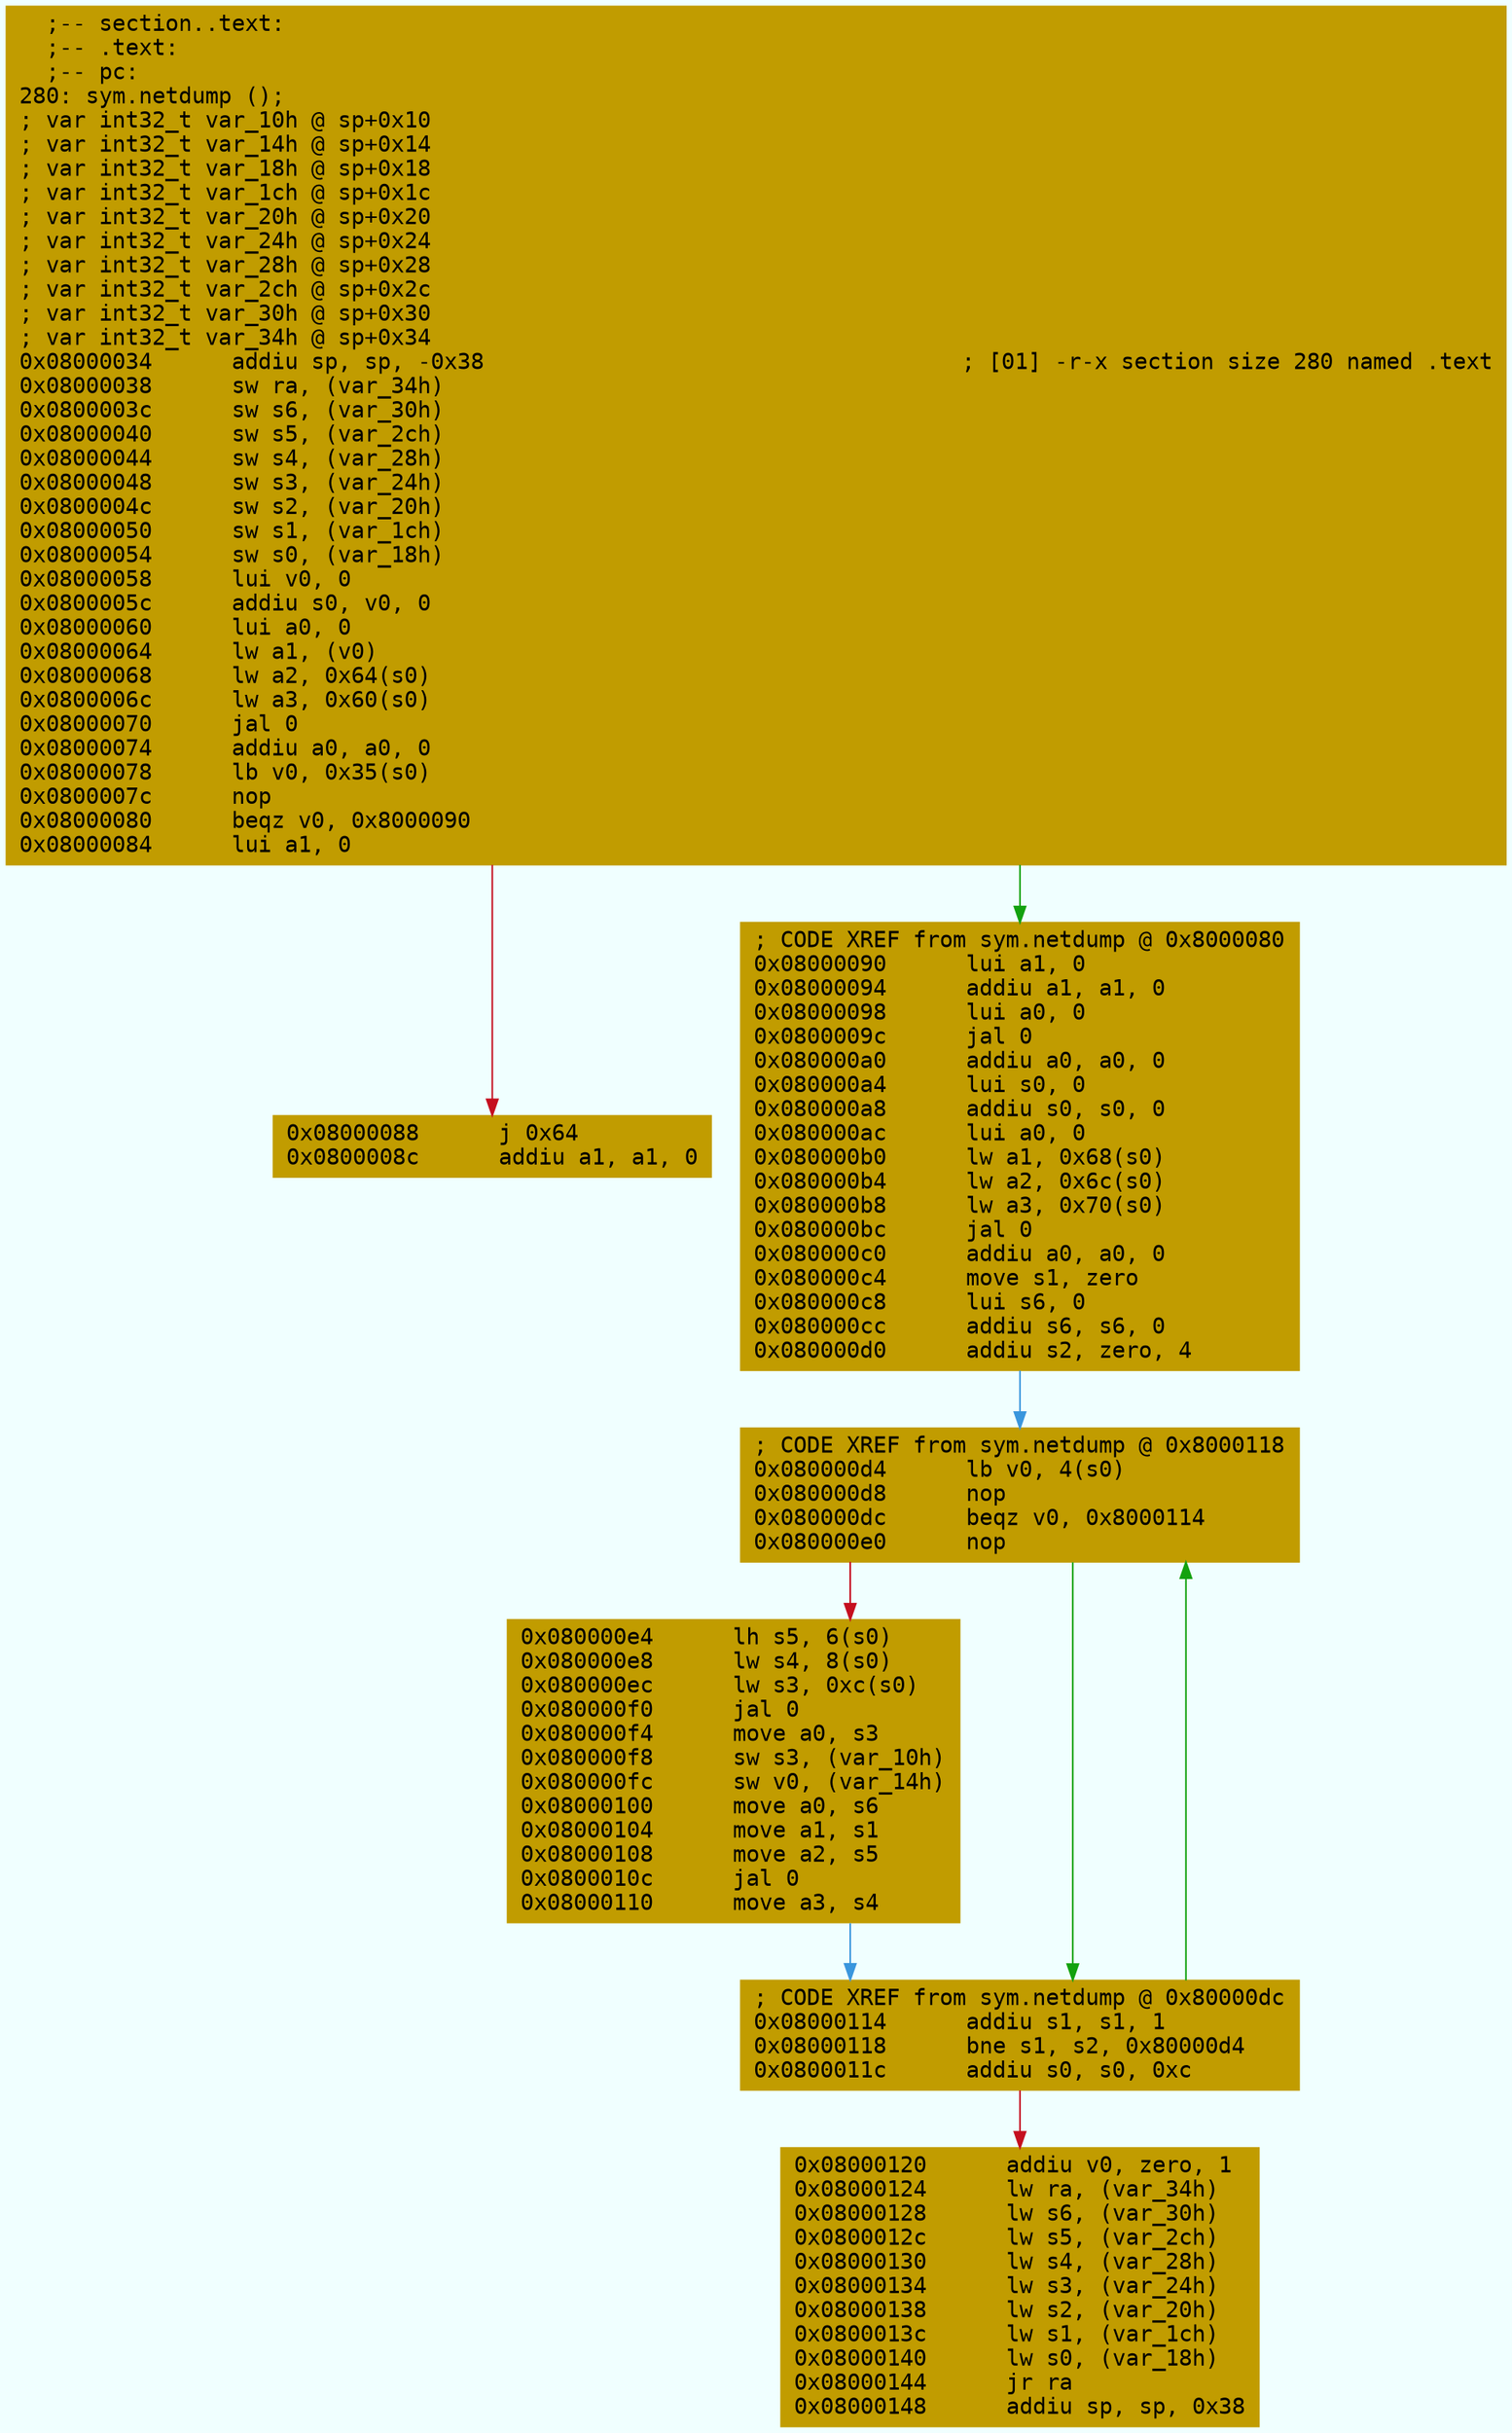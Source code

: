 digraph code {
	graph [bgcolor=azure fontsize=8 fontname="Courier" splines="ortho"];
	node [fillcolor=gray style=filled shape=box];
	edge [arrowhead="normal"];
	"0x08000034" [URL="sym.netdump/0x08000034", fillcolor="#c19c00",color="#c19c00", fontname="Courier",label="  ;-- section..text:\l  ;-- .text:\l  ;-- pc:\l280: sym.netdump ();\l; var int32_t var_10h @ sp+0x10\l; var int32_t var_14h @ sp+0x14\l; var int32_t var_18h @ sp+0x18\l; var int32_t var_1ch @ sp+0x1c\l; var int32_t var_20h @ sp+0x20\l; var int32_t var_24h @ sp+0x24\l; var int32_t var_28h @ sp+0x28\l; var int32_t var_2ch @ sp+0x2c\l; var int32_t var_30h @ sp+0x30\l; var int32_t var_34h @ sp+0x34\l0x08000034      addiu sp, sp, -0x38                                    ; [01] -r-x section size 280 named .text\l0x08000038      sw ra, (var_34h)\l0x0800003c      sw s6, (var_30h)\l0x08000040      sw s5, (var_2ch)\l0x08000044      sw s4, (var_28h)\l0x08000048      sw s3, (var_24h)\l0x0800004c      sw s2, (var_20h)\l0x08000050      sw s1, (var_1ch)\l0x08000054      sw s0, (var_18h)\l0x08000058      lui v0, 0\l0x0800005c      addiu s0, v0, 0\l0x08000060      lui a0, 0\l0x08000064      lw a1, (v0)\l0x08000068      lw a2, 0x64(s0)\l0x0800006c      lw a3, 0x60(s0)\l0x08000070      jal 0\l0x08000074      addiu a0, a0, 0\l0x08000078      lb v0, 0x35(s0)\l0x0800007c      nop\l0x08000080      beqz v0, 0x8000090\l0x08000084      lui a1, 0\l"]
	"0x08000088" [URL="sym.netdump/0x08000088", fillcolor="#c19c00",color="#c19c00", fontname="Courier",label="0x08000088      j 0x64\l0x0800008c      addiu a1, a1, 0\l"]
	"0x08000090" [URL="sym.netdump/0x08000090", fillcolor="#c19c00",color="#c19c00", fontname="Courier",label="; CODE XREF from sym.netdump @ 0x8000080\l0x08000090      lui a1, 0\l0x08000094      addiu a1, a1, 0\l0x08000098      lui a0, 0\l0x0800009c      jal 0\l0x080000a0      addiu a0, a0, 0\l0x080000a4      lui s0, 0\l0x080000a8      addiu s0, s0, 0\l0x080000ac      lui a0, 0\l0x080000b0      lw a1, 0x68(s0)\l0x080000b4      lw a2, 0x6c(s0)\l0x080000b8      lw a3, 0x70(s0)\l0x080000bc      jal 0\l0x080000c0      addiu a0, a0, 0\l0x080000c4      move s1, zero\l0x080000c8      lui s6, 0\l0x080000cc      addiu s6, s6, 0\l0x080000d0      addiu s2, zero, 4\l"]
	"0x080000d4" [URL="sym.netdump/0x080000d4", fillcolor="#c19c00",color="#c19c00", fontname="Courier",label="; CODE XREF from sym.netdump @ 0x8000118\l0x080000d4      lb v0, 4(s0)\l0x080000d8      nop\l0x080000dc      beqz v0, 0x8000114\l0x080000e0      nop\l"]
	"0x080000e4" [URL="sym.netdump/0x080000e4", fillcolor="#c19c00",color="#c19c00", fontname="Courier",label="0x080000e4      lh s5, 6(s0)\l0x080000e8      lw s4, 8(s0)\l0x080000ec      lw s3, 0xc(s0)\l0x080000f0      jal 0\l0x080000f4      move a0, s3\l0x080000f8      sw s3, (var_10h)\l0x080000fc      sw v0, (var_14h)\l0x08000100      move a0, s6\l0x08000104      move a1, s1\l0x08000108      move a2, s5\l0x0800010c      jal 0\l0x08000110      move a3, s4\l"]
	"0x08000114" [URL="sym.netdump/0x08000114", fillcolor="#c19c00",color="#c19c00", fontname="Courier",label="; CODE XREF from sym.netdump @ 0x80000dc\l0x08000114      addiu s1, s1, 1\l0x08000118      bne s1, s2, 0x80000d4\l0x0800011c      addiu s0, s0, 0xc\l"]
	"0x08000120" [URL="sym.netdump/0x08000120", fillcolor="#c19c00",color="#c19c00", fontname="Courier",label="0x08000120      addiu v0, zero, 1\l0x08000124      lw ra, (var_34h)\l0x08000128      lw s6, (var_30h)\l0x0800012c      lw s5, (var_2ch)\l0x08000130      lw s4, (var_28h)\l0x08000134      lw s3, (var_24h)\l0x08000138      lw s2, (var_20h)\l0x0800013c      lw s1, (var_1ch)\l0x08000140      lw s0, (var_18h)\l0x08000144      jr ra\l0x08000148      addiu sp, sp, 0x38\l"]
        "0x08000034" -> "0x08000090" [color="#13a10e"];
        "0x08000034" -> "0x08000088" [color="#c50f1f"];
        "0x08000090" -> "0x080000d4" [color="#3a96dd"];
        "0x080000d4" -> "0x08000114" [color="#13a10e"];
        "0x080000d4" -> "0x080000e4" [color="#c50f1f"];
        "0x080000e4" -> "0x08000114" [color="#3a96dd"];
        "0x08000114" -> "0x080000d4" [color="#13a10e"];
        "0x08000114" -> "0x08000120" [color="#c50f1f"];
}
